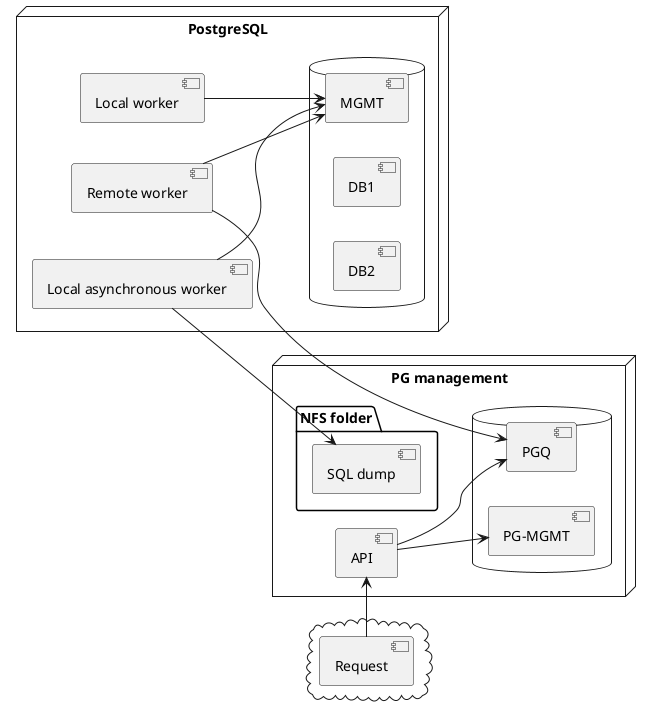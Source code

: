 @startuml
left to right direction
node "PG management" {
  database {
    [PGQ]
    [PG-MGMT]
  }
    [API]
  folder "NFS folder" {
    [SQL dump]
  }
}

node "PostgreSQL" {
  database {
    [MGMT]
    [DB1]
    [DB2]
  }
    [Remote worker]
    [Local worker]
    [Local asynchronous worker]
}

cloud {
  [Request]
  }


[Request] -right-> [API]
[Remote worker] --> [PGQ]
[Remote worker] --> [MGMT]
[Local worker] --> [MGMT]
[Local asynchronous worker] --> [SQL dump]
[Local asynchronous worker] --> [MGMT]
[API] --> [PG-MGMT]
[API] --> [PGQ]
@enduml
